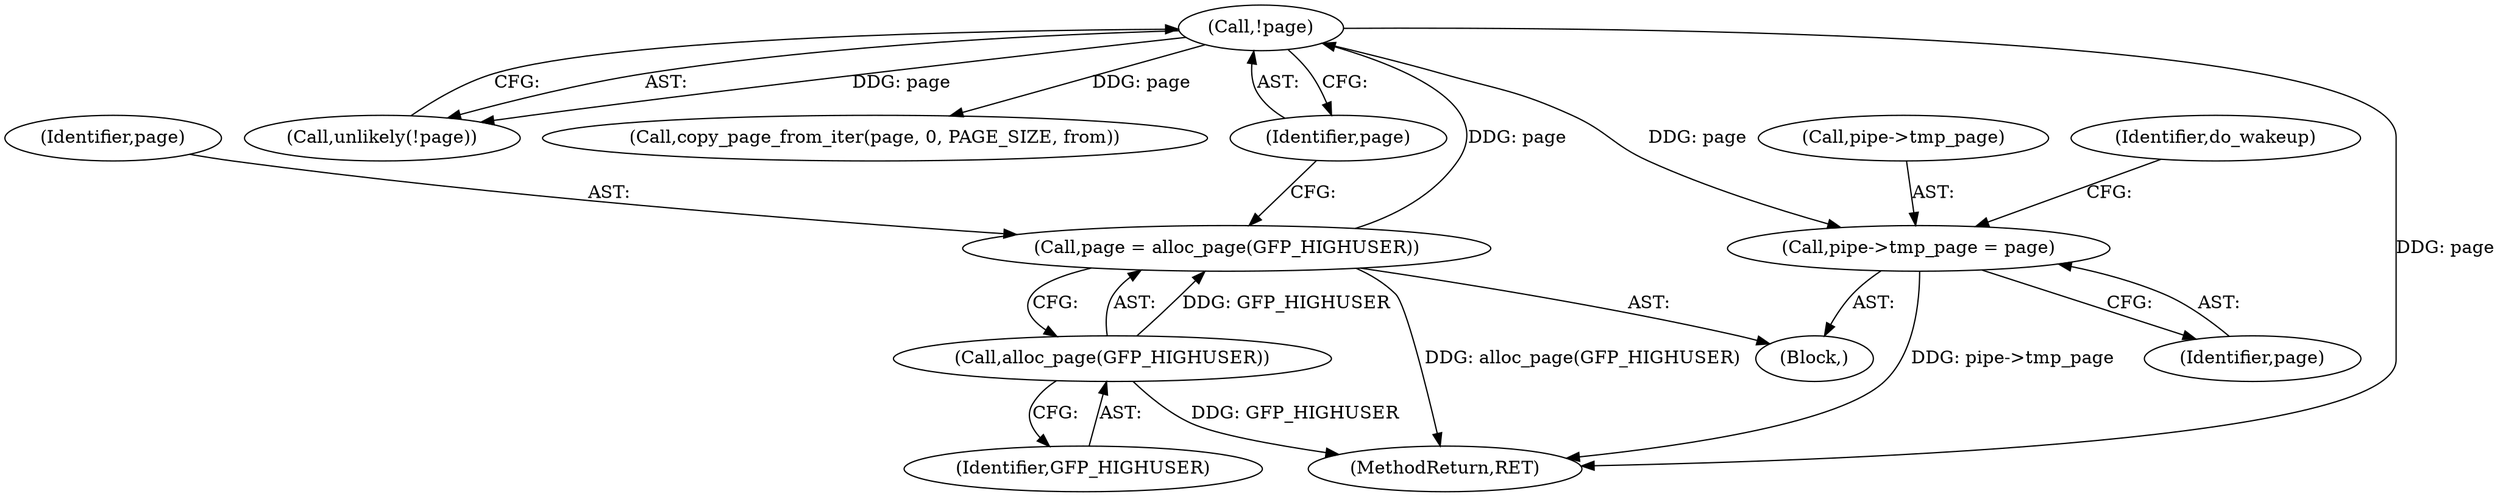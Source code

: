 digraph "0_linux_f0d1bec9d58d4c038d0ac958c9af82be6eb18045_1@pointer" {
"1000351" [label="(Call,pipe->tmp_page = page)"];
"1000345" [label="(Call,!page)"];
"1000339" [label="(Call,page = alloc_page(GFP_HIGHUSER))"];
"1000341" [label="(Call,alloc_page(GFP_HIGHUSER))"];
"1000344" [label="(Call,unlikely(!page))"];
"1000361" [label="(Call,copy_page_from_iter(page, 0, PAGE_SIZE, from))"];
"1000340" [label="(Identifier,page)"];
"1000557" [label="(MethodReturn,RET)"];
"1000351" [label="(Call,pipe->tmp_page = page)"];
"1000352" [label="(Call,pipe->tmp_page)"];
"1000339" [label="(Call,page = alloc_page(GFP_HIGHUSER))"];
"1000341" [label="(Call,alloc_page(GFP_HIGHUSER))"];
"1000357" [label="(Identifier,do_wakeup)"];
"1000345" [label="(Call,!page)"];
"1000338" [label="(Block,)"];
"1000346" [label="(Identifier,page)"];
"1000355" [label="(Identifier,page)"];
"1000342" [label="(Identifier,GFP_HIGHUSER)"];
"1000351" -> "1000338"  [label="AST: "];
"1000351" -> "1000355"  [label="CFG: "];
"1000352" -> "1000351"  [label="AST: "];
"1000355" -> "1000351"  [label="AST: "];
"1000357" -> "1000351"  [label="CFG: "];
"1000351" -> "1000557"  [label="DDG: pipe->tmp_page"];
"1000345" -> "1000351"  [label="DDG: page"];
"1000345" -> "1000344"  [label="AST: "];
"1000345" -> "1000346"  [label="CFG: "];
"1000346" -> "1000345"  [label="AST: "];
"1000344" -> "1000345"  [label="CFG: "];
"1000345" -> "1000557"  [label="DDG: page"];
"1000345" -> "1000344"  [label="DDG: page"];
"1000339" -> "1000345"  [label="DDG: page"];
"1000345" -> "1000361"  [label="DDG: page"];
"1000339" -> "1000338"  [label="AST: "];
"1000339" -> "1000341"  [label="CFG: "];
"1000340" -> "1000339"  [label="AST: "];
"1000341" -> "1000339"  [label="AST: "];
"1000346" -> "1000339"  [label="CFG: "];
"1000339" -> "1000557"  [label="DDG: alloc_page(GFP_HIGHUSER)"];
"1000341" -> "1000339"  [label="DDG: GFP_HIGHUSER"];
"1000341" -> "1000342"  [label="CFG: "];
"1000342" -> "1000341"  [label="AST: "];
"1000341" -> "1000557"  [label="DDG: GFP_HIGHUSER"];
}
